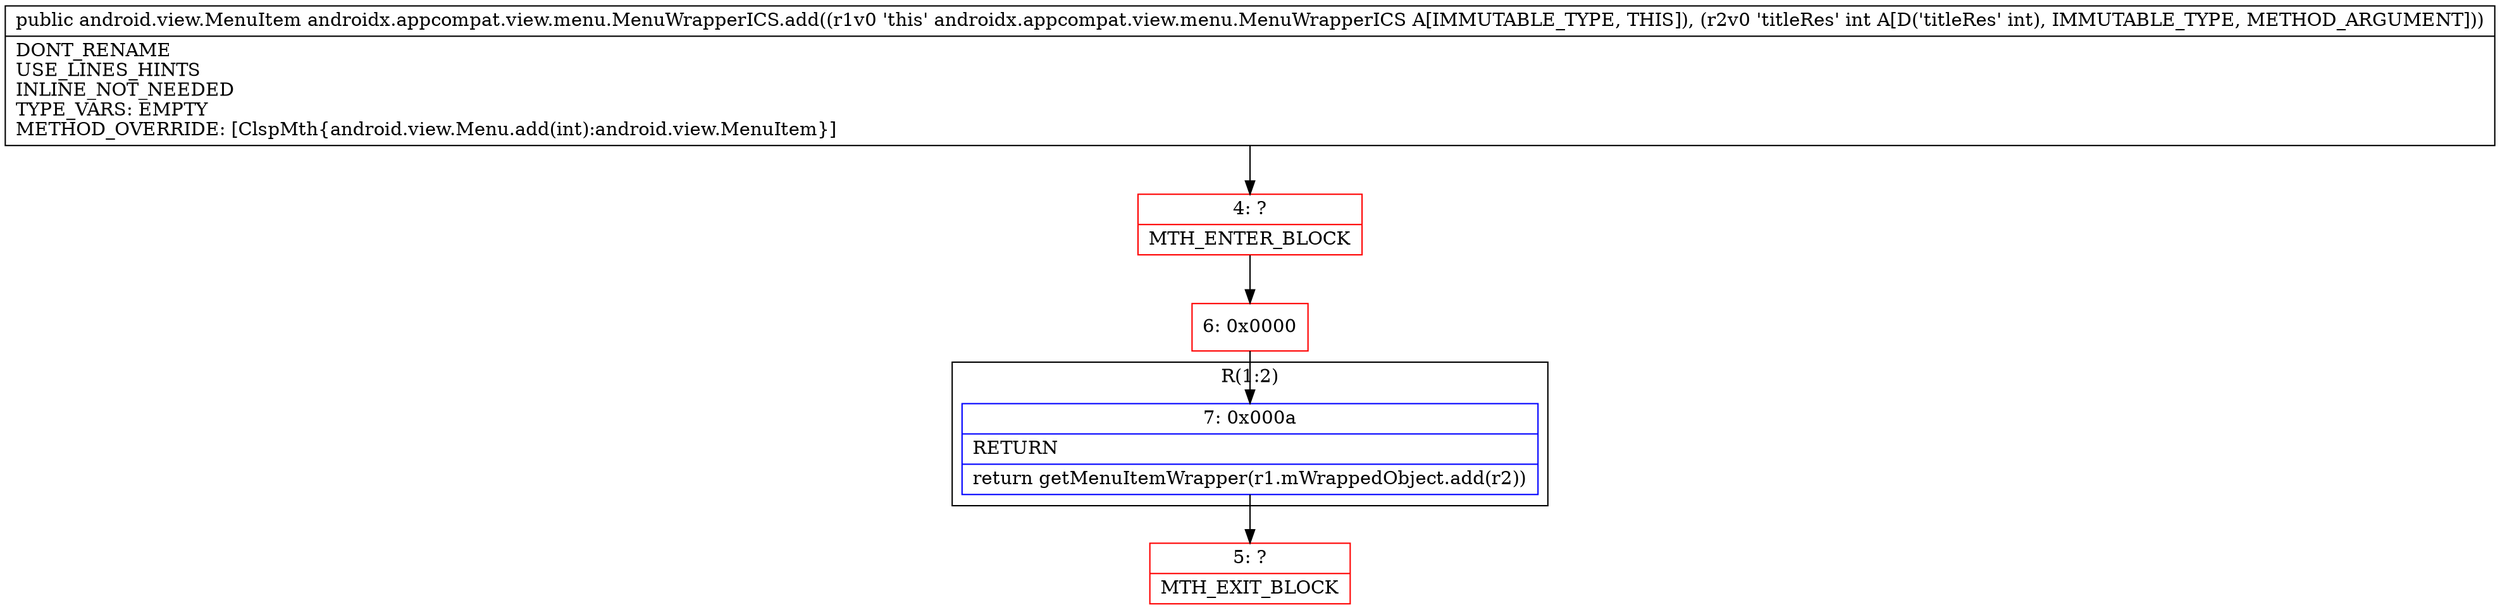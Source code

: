 digraph "CFG forandroidx.appcompat.view.menu.MenuWrapperICS.add(I)Landroid\/view\/MenuItem;" {
subgraph cluster_Region_434078500 {
label = "R(1:2)";
node [shape=record,color=blue];
Node_7 [shape=record,label="{7\:\ 0x000a|RETURN\l|return getMenuItemWrapper(r1.mWrappedObject.add(r2))\l}"];
}
Node_4 [shape=record,color=red,label="{4\:\ ?|MTH_ENTER_BLOCK\l}"];
Node_6 [shape=record,color=red,label="{6\:\ 0x0000}"];
Node_5 [shape=record,color=red,label="{5\:\ ?|MTH_EXIT_BLOCK\l}"];
MethodNode[shape=record,label="{public android.view.MenuItem androidx.appcompat.view.menu.MenuWrapperICS.add((r1v0 'this' androidx.appcompat.view.menu.MenuWrapperICS A[IMMUTABLE_TYPE, THIS]), (r2v0 'titleRes' int A[D('titleRes' int), IMMUTABLE_TYPE, METHOD_ARGUMENT]))  | DONT_RENAME\lUSE_LINES_HINTS\lINLINE_NOT_NEEDED\lTYPE_VARS: EMPTY\lMETHOD_OVERRIDE: [ClspMth\{android.view.Menu.add(int):android.view.MenuItem\}]\l}"];
MethodNode -> Node_4;Node_7 -> Node_5;
Node_4 -> Node_6;
Node_6 -> Node_7;
}

